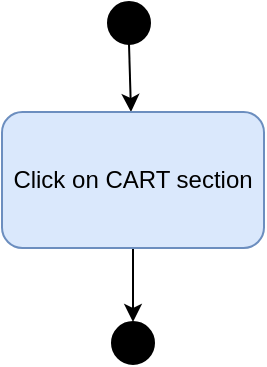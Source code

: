 <mxfile version="14.4.8" type="github">
  <diagram id="uvDvqJB3p6UfH_SzhHoh" name="Page-1">
    <mxGraphModel dx="-454" dy="677" grid="1" gridSize="10" guides="1" tooltips="1" connect="1" arrows="1" fold="1" page="1" pageScale="1" pageWidth="827" pageHeight="1169" math="0" shadow="0">
      <root>
        <mxCell id="0" />
        <mxCell id="1" parent="0" />
        <mxCell id="iA6_dA7oOxA3-Fjc7Xjb-1" value="" style="ellipse;whiteSpace=wrap;html=1;aspect=fixed;fillColor=#000000;" vertex="1" parent="1">
          <mxGeometry x="1356" y="80" width="21" height="21" as="geometry" />
        </mxCell>
        <mxCell id="iA6_dA7oOxA3-Fjc7Xjb-2" value="" style="endArrow=classic;html=1;exitX=0.5;exitY=1;exitDx=0;exitDy=0;" edge="1" parent="1" source="iA6_dA7oOxA3-Fjc7Xjb-1" target="iA6_dA7oOxA3-Fjc7Xjb-4">
          <mxGeometry width="50" height="50" relative="1" as="geometry">
            <mxPoint x="1079" y="286" as="sourcePoint" />
            <mxPoint x="1367" y="187" as="targetPoint" />
          </mxGeometry>
        </mxCell>
        <mxCell id="iA6_dA7oOxA3-Fjc7Xjb-3" style="edgeStyle=orthogonalEdgeStyle;rounded=0;orthogonalLoop=1;jettySize=auto;html=1;entryX=0.5;entryY=0;entryDx=0;entryDy=0;" edge="1" parent="1" source="iA6_dA7oOxA3-Fjc7Xjb-4" target="iA6_dA7oOxA3-Fjc7Xjb-5">
          <mxGeometry relative="1" as="geometry" />
        </mxCell>
        <mxCell id="iA6_dA7oOxA3-Fjc7Xjb-4" value="Click on CART section" style="rounded=1;whiteSpace=wrap;html=1;fillColor=#dae8fc;strokeColor=#6c8ebf;" vertex="1" parent="1">
          <mxGeometry x="1303" y="135" width="131" height="68" as="geometry" />
        </mxCell>
        <mxCell id="iA6_dA7oOxA3-Fjc7Xjb-5" value="" style="ellipse;whiteSpace=wrap;html=1;aspect=fixed;fillColor=#000000;" vertex="1" parent="1">
          <mxGeometry x="1358" y="240" width="21" height="21" as="geometry" />
        </mxCell>
      </root>
    </mxGraphModel>
  </diagram>
</mxfile>
